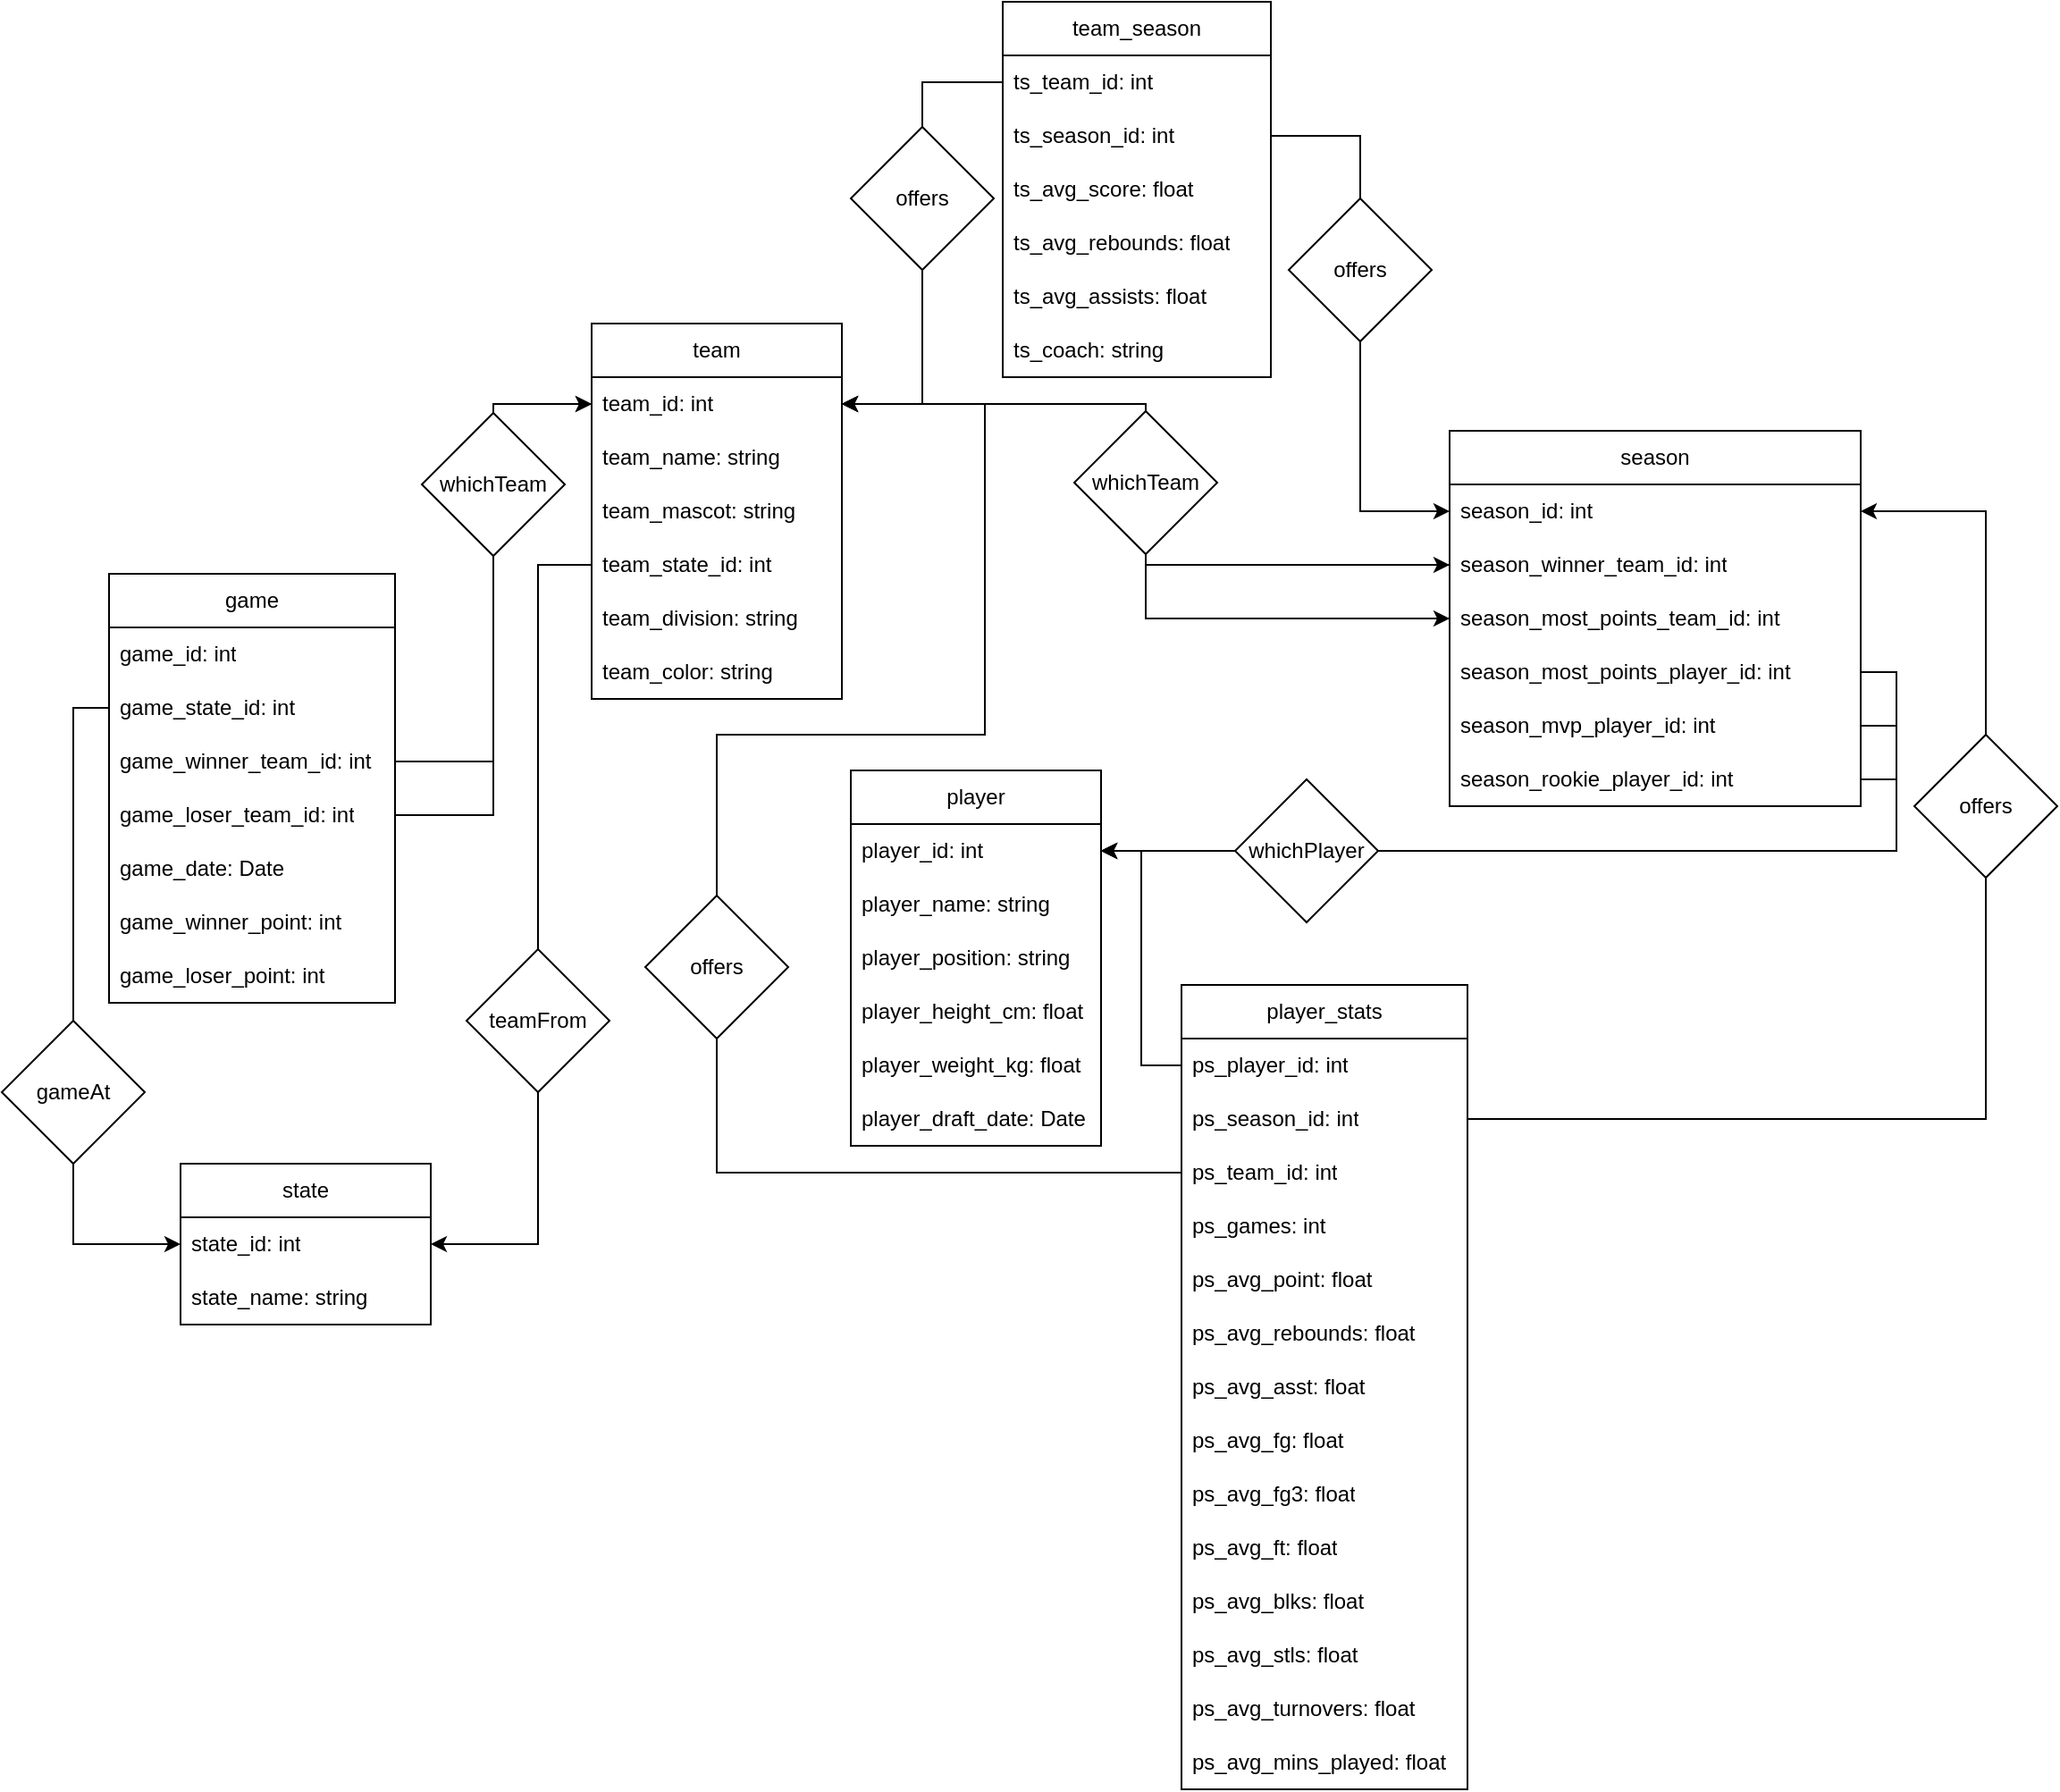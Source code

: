 <mxfile version="22.0.4" type="github">
  <diagram name="Page-1" id="cBU5m3mJjqdk0b1CjTx0">
    <mxGraphModel dx="1639" dy="892" grid="1" gridSize="10" guides="1" tooltips="1" connect="1" arrows="1" fold="1" page="1" pageScale="1" pageWidth="1920" pageHeight="1200" math="0" shadow="0">
      <root>
        <mxCell id="0" />
        <mxCell id="1" parent="0" />
        <mxCell id="q0j0iPxaanT10xR-cLbH-1" value="team" style="swimlane;fontStyle=0;childLayout=stackLayout;horizontal=1;startSize=30;horizontalStack=0;resizeParent=1;resizeParentMax=0;resizeLast=0;collapsible=1;marginBottom=0;whiteSpace=wrap;html=1;" parent="1" vertex="1">
          <mxGeometry x="660" y="190" width="140" height="210" as="geometry" />
        </mxCell>
        <mxCell id="q0j0iPxaanT10xR-cLbH-2" value="team_id: int" style="text;strokeColor=none;fillColor=none;align=left;verticalAlign=middle;spacingLeft=4;spacingRight=4;overflow=hidden;points=[[0,0.5],[1,0.5]];portConstraint=eastwest;rotatable=0;whiteSpace=wrap;html=1;" parent="q0j0iPxaanT10xR-cLbH-1" vertex="1">
          <mxGeometry y="30" width="140" height="30" as="geometry" />
        </mxCell>
        <mxCell id="q0j0iPxaanT10xR-cLbH-3" value="team_name: string" style="text;strokeColor=none;fillColor=none;align=left;verticalAlign=middle;spacingLeft=4;spacingRight=4;overflow=hidden;points=[[0,0.5],[1,0.5]];portConstraint=eastwest;rotatable=0;whiteSpace=wrap;html=1;" parent="q0j0iPxaanT10xR-cLbH-1" vertex="1">
          <mxGeometry y="60" width="140" height="30" as="geometry" />
        </mxCell>
        <mxCell id="q0j0iPxaanT10xR-cLbH-4" value="team_mascot: string" style="text;strokeColor=none;fillColor=none;align=left;verticalAlign=middle;spacingLeft=4;spacingRight=4;overflow=hidden;points=[[0,0.5],[1,0.5]];portConstraint=eastwest;rotatable=0;whiteSpace=wrap;html=1;" parent="q0j0iPxaanT10xR-cLbH-1" vertex="1">
          <mxGeometry y="90" width="140" height="30" as="geometry" />
        </mxCell>
        <mxCell id="q0j0iPxaanT10xR-cLbH-5" value="team_state_id: int" style="text;strokeColor=none;fillColor=none;align=left;verticalAlign=middle;spacingLeft=4;spacingRight=4;overflow=hidden;points=[[0,0.5],[1,0.5]];portConstraint=eastwest;rotatable=0;whiteSpace=wrap;html=1;" parent="q0j0iPxaanT10xR-cLbH-1" vertex="1">
          <mxGeometry y="120" width="140" height="30" as="geometry" />
        </mxCell>
        <mxCell id="ZOxEHfo5i05-CHzDQGWs-5" value="team_division: string" style="text;strokeColor=none;fillColor=none;align=left;verticalAlign=middle;spacingLeft=4;spacingRight=4;overflow=hidden;points=[[0,0.5],[1,0.5]];portConstraint=eastwest;rotatable=0;whiteSpace=wrap;html=1;" parent="q0j0iPxaanT10xR-cLbH-1" vertex="1">
          <mxGeometry y="150" width="140" height="30" as="geometry" />
        </mxCell>
        <mxCell id="ZOxEHfo5i05-CHzDQGWs-6" value="team_color: string" style="text;strokeColor=none;fillColor=none;align=left;verticalAlign=middle;spacingLeft=4;spacingRight=4;overflow=hidden;points=[[0,0.5],[1,0.5]];portConstraint=eastwest;rotatable=0;whiteSpace=wrap;html=1;" parent="q0j0iPxaanT10xR-cLbH-1" vertex="1">
          <mxGeometry y="180" width="140" height="30" as="geometry" />
        </mxCell>
        <mxCell id="q0j0iPxaanT10xR-cLbH-7" value="player" style="swimlane;fontStyle=0;childLayout=stackLayout;horizontal=1;startSize=30;horizontalStack=0;resizeParent=1;resizeParentMax=0;resizeLast=0;collapsible=1;marginBottom=0;whiteSpace=wrap;html=1;movable=1;resizable=1;rotatable=1;deletable=1;editable=1;locked=0;connectable=1;" parent="1" vertex="1">
          <mxGeometry x="805" y="440" width="140" height="210" as="geometry" />
        </mxCell>
        <mxCell id="q0j0iPxaanT10xR-cLbH-8" value="player_id: int" style="text;strokeColor=none;fillColor=none;align=left;verticalAlign=middle;spacingLeft=4;spacingRight=4;overflow=hidden;points=[[0,0.5],[1,0.5]];portConstraint=eastwest;rotatable=0;whiteSpace=wrap;html=1;" parent="q0j0iPxaanT10xR-cLbH-7" vertex="1">
          <mxGeometry y="30" width="140" height="30" as="geometry" />
        </mxCell>
        <mxCell id="q0j0iPxaanT10xR-cLbH-9" value="player_name: string" style="text;strokeColor=none;fillColor=none;align=left;verticalAlign=middle;spacingLeft=4;spacingRight=4;overflow=hidden;points=[[0,0.5],[1,0.5]];portConstraint=eastwest;rotatable=0;whiteSpace=wrap;html=1;" parent="q0j0iPxaanT10xR-cLbH-7" vertex="1">
          <mxGeometry y="60" width="140" height="30" as="geometry" />
        </mxCell>
        <mxCell id="q0j0iPxaanT10xR-cLbH-10" value="player_position: string" style="text;strokeColor=none;fillColor=none;align=left;verticalAlign=middle;spacingLeft=4;spacingRight=4;overflow=hidden;points=[[0,0.5],[1,0.5]];portConstraint=eastwest;rotatable=0;whiteSpace=wrap;html=1;" parent="q0j0iPxaanT10xR-cLbH-7" vertex="1">
          <mxGeometry y="90" width="140" height="30" as="geometry" />
        </mxCell>
        <mxCell id="q0j0iPxaanT10xR-cLbH-11" value="player_height_cm: float" style="text;strokeColor=none;fillColor=none;align=left;verticalAlign=middle;spacingLeft=4;spacingRight=4;overflow=hidden;points=[[0,0.5],[1,0.5]];portConstraint=eastwest;rotatable=0;whiteSpace=wrap;html=1;" parent="q0j0iPxaanT10xR-cLbH-7" vertex="1">
          <mxGeometry y="120" width="140" height="30" as="geometry" />
        </mxCell>
        <mxCell id="q0j0iPxaanT10xR-cLbH-12" value="player_weight_kg: float" style="text;strokeColor=none;fillColor=none;align=left;verticalAlign=middle;spacingLeft=4;spacingRight=4;overflow=hidden;points=[[0,0.5],[1,0.5]];portConstraint=eastwest;rotatable=0;whiteSpace=wrap;html=1;" parent="q0j0iPxaanT10xR-cLbH-7" vertex="1">
          <mxGeometry y="150" width="140" height="30" as="geometry" />
        </mxCell>
        <mxCell id="ZOxEHfo5i05-CHzDQGWs-4" value="player_draft_date: Date" style="text;strokeColor=none;fillColor=none;align=left;verticalAlign=middle;spacingLeft=4;spacingRight=4;overflow=hidden;points=[[0,0.5],[1,0.5]];portConstraint=eastwest;rotatable=0;whiteSpace=wrap;html=1;" parent="q0j0iPxaanT10xR-cLbH-7" vertex="1">
          <mxGeometry y="180" width="140" height="30" as="geometry" />
        </mxCell>
        <mxCell id="Z4QKstFZAo4XUwZadhEa-1" value="game" style="swimlane;fontStyle=0;childLayout=stackLayout;horizontal=1;startSize=30;horizontalStack=0;resizeParent=1;resizeParentMax=0;resizeLast=0;collapsible=1;marginBottom=0;whiteSpace=wrap;html=1;" parent="1" vertex="1">
          <mxGeometry x="390" y="330" width="160" height="240" as="geometry" />
        </mxCell>
        <mxCell id="Z4QKstFZAo4XUwZadhEa-2" value="game_id: int" style="text;strokeColor=none;fillColor=none;align=left;verticalAlign=middle;spacingLeft=4;spacingRight=4;overflow=hidden;points=[[0,0.5],[1,0.5]];portConstraint=eastwest;rotatable=0;whiteSpace=wrap;html=1;" parent="Z4QKstFZAo4XUwZadhEa-1" vertex="1">
          <mxGeometry y="30" width="160" height="30" as="geometry" />
        </mxCell>
        <mxCell id="Z4QKstFZAo4XUwZadhEa-3" value="game_state_id: int" style="text;strokeColor=none;fillColor=none;align=left;verticalAlign=middle;spacingLeft=4;spacingRight=4;overflow=hidden;points=[[0,0.5],[1,0.5]];portConstraint=eastwest;rotatable=0;whiteSpace=wrap;html=1;" parent="Z4QKstFZAo4XUwZadhEa-1" vertex="1">
          <mxGeometry y="60" width="160" height="30" as="geometry" />
        </mxCell>
        <mxCell id="Z4QKstFZAo4XUwZadhEa-4" value="game_winner_team_id: int" style="text;strokeColor=none;fillColor=none;align=left;verticalAlign=middle;spacingLeft=4;spacingRight=4;overflow=hidden;points=[[0,0.5],[1,0.5]];portConstraint=eastwest;rotatable=0;whiteSpace=wrap;html=1;" parent="Z4QKstFZAo4XUwZadhEa-1" vertex="1">
          <mxGeometry y="90" width="160" height="30" as="geometry" />
        </mxCell>
        <mxCell id="Z4QKstFZAo4XUwZadhEa-5" value="game_loser_team_id: int" style="text;strokeColor=none;fillColor=none;align=left;verticalAlign=middle;spacingLeft=4;spacingRight=4;overflow=hidden;points=[[0,0.5],[1,0.5]];portConstraint=eastwest;rotatable=0;whiteSpace=wrap;html=1;" parent="Z4QKstFZAo4XUwZadhEa-1" vertex="1">
          <mxGeometry y="120" width="160" height="30" as="geometry" />
        </mxCell>
        <mxCell id="Z4QKstFZAo4XUwZadhEa-6" value="game_date: Date" style="text;strokeColor=none;fillColor=none;align=left;verticalAlign=middle;spacingLeft=4;spacingRight=4;overflow=hidden;points=[[0,0.5],[1,0.5]];portConstraint=eastwest;rotatable=0;whiteSpace=wrap;html=1;" parent="Z4QKstFZAo4XUwZadhEa-1" vertex="1">
          <mxGeometry y="150" width="160" height="30" as="geometry" />
        </mxCell>
        <mxCell id="Z4QKstFZAo4XUwZadhEa-9" value="game_winner_point: int" style="text;strokeColor=none;fillColor=none;align=left;verticalAlign=middle;spacingLeft=4;spacingRight=4;overflow=hidden;points=[[0,0.5],[1,0.5]];portConstraint=eastwest;rotatable=0;whiteSpace=wrap;html=1;" parent="Z4QKstFZAo4XUwZadhEa-1" vertex="1">
          <mxGeometry y="180" width="160" height="30" as="geometry" />
        </mxCell>
        <mxCell id="Z4QKstFZAo4XUwZadhEa-10" value="game_loser_point: int" style="text;strokeColor=none;fillColor=none;align=left;verticalAlign=middle;spacingLeft=4;spacingRight=4;overflow=hidden;points=[[0,0.5],[1,0.5]];portConstraint=eastwest;rotatable=0;whiteSpace=wrap;html=1;" parent="Z4QKstFZAo4XUwZadhEa-1" vertex="1">
          <mxGeometry y="210" width="160" height="30" as="geometry" />
        </mxCell>
        <mxCell id="Z4QKstFZAo4XUwZadhEa-7" style="edgeStyle=orthogonalEdgeStyle;rounded=0;orthogonalLoop=1;jettySize=auto;html=1;exitX=1;exitY=0.5;exitDx=0;exitDy=0;entryX=0;entryY=0.5;entryDx=0;entryDy=0;" parent="1" source="Z4QKstFZAo4XUwZadhEa-4" target="q0j0iPxaanT10xR-cLbH-2" edge="1">
          <mxGeometry relative="1" as="geometry" />
        </mxCell>
        <mxCell id="Z4QKstFZAo4XUwZadhEa-8" style="edgeStyle=orthogonalEdgeStyle;rounded=0;orthogonalLoop=1;jettySize=auto;html=1;exitX=1;exitY=0.5;exitDx=0;exitDy=0;entryX=0;entryY=0.5;entryDx=0;entryDy=0;" parent="1" source="Z4QKstFZAo4XUwZadhEa-5" target="q0j0iPxaanT10xR-cLbH-2" edge="1">
          <mxGeometry relative="1" as="geometry" />
        </mxCell>
        <mxCell id="Z4QKstFZAo4XUwZadhEa-12" value="player_stats" style="swimlane;fontStyle=0;childLayout=stackLayout;horizontal=1;startSize=30;horizontalStack=0;resizeParent=1;resizeParentMax=0;resizeLast=0;collapsible=1;marginBottom=0;whiteSpace=wrap;html=1;" parent="1" vertex="1">
          <mxGeometry x="990" y="560" width="160" height="450" as="geometry">
            <mxRectangle x="1040" y="560" width="110" height="30" as="alternateBounds" />
          </mxGeometry>
        </mxCell>
        <mxCell id="Z4QKstFZAo4XUwZadhEa-13" value="ps_player_id: int" style="text;strokeColor=none;fillColor=none;align=left;verticalAlign=middle;spacingLeft=4;spacingRight=4;overflow=hidden;points=[[0,0.5],[1,0.5]];portConstraint=eastwest;rotatable=0;whiteSpace=wrap;html=1;" parent="Z4QKstFZAo4XUwZadhEa-12" vertex="1">
          <mxGeometry y="30" width="160" height="30" as="geometry" />
        </mxCell>
        <mxCell id="Z4QKstFZAo4XUwZadhEa-14" value="ps_season_id: int" style="text;strokeColor=none;fillColor=none;align=left;verticalAlign=middle;spacingLeft=4;spacingRight=4;overflow=hidden;points=[[0,0.5],[1,0.5]];portConstraint=eastwest;rotatable=0;whiteSpace=wrap;html=1;" parent="Z4QKstFZAo4XUwZadhEa-12" vertex="1">
          <mxGeometry y="60" width="160" height="30" as="geometry" />
        </mxCell>
        <mxCell id="ZOxEHfo5i05-CHzDQGWs-1" value="ps_team_id: int" style="text;strokeColor=none;fillColor=none;align=left;verticalAlign=middle;spacingLeft=4;spacingRight=4;overflow=hidden;points=[[0,0.5],[1,0.5]];portConstraint=eastwest;rotatable=0;whiteSpace=wrap;html=1;" parent="Z4QKstFZAo4XUwZadhEa-12" vertex="1">
          <mxGeometry y="90" width="160" height="30" as="geometry" />
        </mxCell>
        <mxCell id="Z4QKstFZAo4XUwZadhEa-16" value="ps_games: int" style="text;strokeColor=none;fillColor=none;align=left;verticalAlign=middle;spacingLeft=4;spacingRight=4;overflow=hidden;points=[[0,0.5],[1,0.5]];portConstraint=eastwest;rotatable=0;whiteSpace=wrap;html=1;" parent="Z4QKstFZAo4XUwZadhEa-12" vertex="1">
          <mxGeometry y="120" width="160" height="30" as="geometry" />
        </mxCell>
        <mxCell id="Z4QKstFZAo4XUwZadhEa-15" value="ps_avg_point: float" style="text;strokeColor=none;fillColor=none;align=left;verticalAlign=middle;spacingLeft=4;spacingRight=4;overflow=hidden;points=[[0,0.5],[1,0.5]];portConstraint=eastwest;rotatable=0;whiteSpace=wrap;html=1;" parent="Z4QKstFZAo4XUwZadhEa-12" vertex="1">
          <mxGeometry y="150" width="160" height="30" as="geometry" />
        </mxCell>
        <mxCell id="Z4QKstFZAo4XUwZadhEa-17" value="ps_avg_rebounds: float" style="text;strokeColor=none;fillColor=none;align=left;verticalAlign=middle;spacingLeft=4;spacingRight=4;overflow=hidden;points=[[0,0.5],[1,0.5]];portConstraint=eastwest;rotatable=0;whiteSpace=wrap;html=1;" parent="Z4QKstFZAo4XUwZadhEa-12" vertex="1">
          <mxGeometry y="180" width="160" height="30" as="geometry" />
        </mxCell>
        <mxCell id="Z4QKstFZAo4XUwZadhEa-18" value="ps_avg_asst: float" style="text;strokeColor=none;fillColor=none;align=left;verticalAlign=middle;spacingLeft=4;spacingRight=4;overflow=hidden;points=[[0,0.5],[1,0.5]];portConstraint=eastwest;rotatable=0;whiteSpace=wrap;html=1;" parent="Z4QKstFZAo4XUwZadhEa-12" vertex="1">
          <mxGeometry y="210" width="160" height="30" as="geometry" />
        </mxCell>
        <mxCell id="Z4QKstFZAo4XUwZadhEa-19" value="ps_avg_fg: float" style="text;strokeColor=none;fillColor=none;align=left;verticalAlign=middle;spacingLeft=4;spacingRight=4;overflow=hidden;points=[[0,0.5],[1,0.5]];portConstraint=eastwest;rotatable=0;whiteSpace=wrap;html=1;" parent="Z4QKstFZAo4XUwZadhEa-12" vertex="1">
          <mxGeometry y="240" width="160" height="30" as="geometry" />
        </mxCell>
        <mxCell id="Z4QKstFZAo4XUwZadhEa-20" value="ps_avg_fg3: float" style="text;strokeColor=none;fillColor=none;align=left;verticalAlign=middle;spacingLeft=4;spacingRight=4;overflow=hidden;points=[[0,0.5],[1,0.5]];portConstraint=eastwest;rotatable=0;whiteSpace=wrap;html=1;" parent="Z4QKstFZAo4XUwZadhEa-12" vertex="1">
          <mxGeometry y="270" width="160" height="30" as="geometry" />
        </mxCell>
        <mxCell id="Z4QKstFZAo4XUwZadhEa-21" value="ps_avg_ft: float" style="text;strokeColor=none;fillColor=none;align=left;verticalAlign=middle;spacingLeft=4;spacingRight=4;overflow=hidden;points=[[0,0.5],[1,0.5]];portConstraint=eastwest;rotatable=0;whiteSpace=wrap;html=1;strokeWidth=0;" parent="Z4QKstFZAo4XUwZadhEa-12" vertex="1">
          <mxGeometry y="300" width="160" height="30" as="geometry" />
        </mxCell>
        <mxCell id="ORoz8JwZKqjCXFsDtzR6-8" value="ps_avg_blks: float" style="text;strokeColor=none;fillColor=none;align=left;verticalAlign=middle;spacingLeft=4;spacingRight=4;overflow=hidden;points=[[0,0.5],[1,0.5]];portConstraint=eastwest;rotatable=0;whiteSpace=wrap;html=1;strokeWidth=0;" parent="Z4QKstFZAo4XUwZadhEa-12" vertex="1">
          <mxGeometry y="330" width="160" height="30" as="geometry" />
        </mxCell>
        <mxCell id="ORoz8JwZKqjCXFsDtzR6-9" value="ps_avg_stls: float" style="text;strokeColor=none;fillColor=none;align=left;verticalAlign=middle;spacingLeft=4;spacingRight=4;overflow=hidden;points=[[0,0.5],[1,0.5]];portConstraint=eastwest;rotatable=0;whiteSpace=wrap;html=1;strokeWidth=0;" parent="Z4QKstFZAo4XUwZadhEa-12" vertex="1">
          <mxGeometry y="360" width="160" height="30" as="geometry" />
        </mxCell>
        <mxCell id="ORoz8JwZKqjCXFsDtzR6-10" value="ps_avg_turnovers: float" style="text;strokeColor=none;fillColor=none;align=left;verticalAlign=middle;spacingLeft=4;spacingRight=4;overflow=hidden;points=[[0,0.5],[1,0.5]];portConstraint=eastwest;rotatable=0;whiteSpace=wrap;html=1;strokeWidth=0;" parent="Z4QKstFZAo4XUwZadhEa-12" vertex="1">
          <mxGeometry y="390" width="160" height="30" as="geometry" />
        </mxCell>
        <mxCell id="0qaCws4MvCv-DWSVk7pN-1" value="ps_avg_mins_played: float" style="text;strokeColor=none;fillColor=none;align=left;verticalAlign=middle;spacingLeft=4;spacingRight=4;overflow=hidden;points=[[0,0.5],[1,0.5]];portConstraint=eastwest;rotatable=0;whiteSpace=wrap;html=1;strokeWidth=0;" vertex="1" parent="Z4QKstFZAo4XUwZadhEa-12">
          <mxGeometry y="420" width="160" height="30" as="geometry" />
        </mxCell>
        <mxCell id="Z4QKstFZAo4XUwZadhEa-24" value="season" style="swimlane;fontStyle=0;childLayout=stackLayout;horizontal=1;startSize=30;horizontalStack=0;resizeParent=1;resizeParentMax=0;resizeLast=0;collapsible=1;marginBottom=0;whiteSpace=wrap;html=1;" parent="1" vertex="1">
          <mxGeometry x="1140" y="250" width="230" height="210" as="geometry" />
        </mxCell>
        <mxCell id="Z4QKstFZAo4XUwZadhEa-25" value="season_id: int" style="text;strokeColor=none;fillColor=none;align=left;verticalAlign=middle;spacingLeft=4;spacingRight=4;overflow=hidden;points=[[0,0.5],[1,0.5]];portConstraint=eastwest;rotatable=0;whiteSpace=wrap;html=1;" parent="Z4QKstFZAo4XUwZadhEa-24" vertex="1">
          <mxGeometry y="30" width="230" height="30" as="geometry" />
        </mxCell>
        <mxCell id="Z4QKstFZAo4XUwZadhEa-26" value="season_winner_team_id: int" style="text;strokeColor=none;fillColor=none;align=left;verticalAlign=middle;spacingLeft=4;spacingRight=4;overflow=hidden;points=[[0,0.5],[1,0.5]];portConstraint=eastwest;rotatable=0;whiteSpace=wrap;html=1;" parent="Z4QKstFZAo4XUwZadhEa-24" vertex="1">
          <mxGeometry y="60" width="230" height="30" as="geometry" />
        </mxCell>
        <mxCell id="Z4QKstFZAo4XUwZadhEa-35" value="season_most_points_team_id: int" style="text;strokeColor=none;fillColor=none;align=left;verticalAlign=middle;spacingLeft=4;spacingRight=4;overflow=hidden;points=[[0,0.5],[1,0.5]];portConstraint=eastwest;rotatable=0;whiteSpace=wrap;html=1;" parent="Z4QKstFZAo4XUwZadhEa-24" vertex="1">
          <mxGeometry y="90" width="230" height="30" as="geometry" />
        </mxCell>
        <mxCell id="Z4QKstFZAo4XUwZadhEa-33" value="season_most_points_player_id: int" style="text;strokeColor=none;fillColor=none;align=left;verticalAlign=middle;spacingLeft=4;spacingRight=4;overflow=hidden;points=[[0,0.5],[1,0.5]];portConstraint=eastwest;rotatable=0;whiteSpace=wrap;html=1;" parent="Z4QKstFZAo4XUwZadhEa-24" vertex="1">
          <mxGeometry y="120" width="230" height="30" as="geometry" />
        </mxCell>
        <mxCell id="ZOxEHfo5i05-CHzDQGWs-7" value="season_mvp_player_id: int" style="text;strokeColor=none;fillColor=none;align=left;verticalAlign=middle;spacingLeft=4;spacingRight=4;overflow=hidden;points=[[0,0.5],[1,0.5]];portConstraint=eastwest;rotatable=0;whiteSpace=wrap;html=1;" parent="Z4QKstFZAo4XUwZadhEa-24" vertex="1">
          <mxGeometry y="150" width="230" height="30" as="geometry" />
        </mxCell>
        <mxCell id="ZOxEHfo5i05-CHzDQGWs-8" value="season_rookie_player_id: int" style="text;strokeColor=none;fillColor=none;align=left;verticalAlign=middle;spacingLeft=4;spacingRight=4;overflow=hidden;points=[[0,0.5],[1,0.5]];portConstraint=eastwest;rotatable=0;whiteSpace=wrap;html=1;" parent="Z4QKstFZAo4XUwZadhEa-24" vertex="1">
          <mxGeometry y="180" width="230" height="30" as="geometry" />
        </mxCell>
        <mxCell id="Z4QKstFZAo4XUwZadhEa-39" style="edgeStyle=orthogonalEdgeStyle;rounded=0;orthogonalLoop=1;jettySize=auto;html=1;exitX=0;exitY=0.5;exitDx=0;exitDy=0;entryX=1;entryY=0.5;entryDx=0;entryDy=0;" parent="1" source="Z4QKstFZAo4XUwZadhEa-26" target="q0j0iPxaanT10xR-cLbH-2" edge="1">
          <mxGeometry relative="1" as="geometry" />
        </mxCell>
        <mxCell id="Z4QKstFZAo4XUwZadhEa-40" value="state" style="swimlane;fontStyle=0;childLayout=stackLayout;horizontal=1;startSize=30;horizontalStack=0;resizeParent=1;resizeParentMax=0;resizeLast=0;collapsible=1;marginBottom=0;whiteSpace=wrap;html=1;movable=1;resizable=1;rotatable=1;deletable=1;editable=1;locked=0;connectable=1;" parent="1" vertex="1">
          <mxGeometry x="430" y="660" width="140" height="90" as="geometry" />
        </mxCell>
        <mxCell id="Z4QKstFZAo4XUwZadhEa-41" value="state_id: int" style="text;strokeColor=none;fillColor=none;align=left;verticalAlign=middle;spacingLeft=4;spacingRight=4;overflow=hidden;points=[[0,0.5],[1,0.5]];portConstraint=eastwest;rotatable=0;whiteSpace=wrap;html=1;" parent="Z4QKstFZAo4XUwZadhEa-40" vertex="1">
          <mxGeometry y="30" width="140" height="30" as="geometry" />
        </mxCell>
        <mxCell id="Z4QKstFZAo4XUwZadhEa-42" value="state_name: string" style="text;strokeColor=none;fillColor=none;align=left;verticalAlign=middle;spacingLeft=4;spacingRight=4;overflow=hidden;points=[[0,0.5],[1,0.5]];portConstraint=eastwest;rotatable=0;whiteSpace=wrap;html=1;" parent="Z4QKstFZAo4XUwZadhEa-40" vertex="1">
          <mxGeometry y="60" width="140" height="30" as="geometry" />
        </mxCell>
        <mxCell id="Z4QKstFZAo4XUwZadhEa-48" style="edgeStyle=orthogonalEdgeStyle;rounded=0;orthogonalLoop=1;jettySize=auto;html=1;exitX=0;exitY=0.5;exitDx=0;exitDy=0;entryX=1;entryY=0.5;entryDx=0;entryDy=0;" parent="1" source="q0j0iPxaanT10xR-cLbH-5" target="Z4QKstFZAo4XUwZadhEa-41" edge="1">
          <mxGeometry relative="1" as="geometry">
            <Array as="points">
              <mxPoint x="630" y="325" />
              <mxPoint x="630" y="705" />
            </Array>
          </mxGeometry>
        </mxCell>
        <mxCell id="Z4QKstFZAo4XUwZadhEa-54" style="edgeStyle=orthogonalEdgeStyle;rounded=0;orthogonalLoop=1;jettySize=auto;html=1;exitX=0;exitY=0.5;exitDx=0;exitDy=0;entryX=1;entryY=0.5;entryDx=0;entryDy=0;" parent="1" source="Z4QKstFZAo4XUwZadhEa-35" target="q0j0iPxaanT10xR-cLbH-2" edge="1">
          <mxGeometry relative="1" as="geometry" />
        </mxCell>
        <mxCell id="Z4QKstFZAo4XUwZadhEa-56" style="edgeStyle=orthogonalEdgeStyle;rounded=0;orthogonalLoop=1;jettySize=auto;html=1;exitX=1;exitY=0.5;exitDx=0;exitDy=0;entryX=0;entryY=0.5;entryDx=0;entryDy=0;" parent="1" source="q0j0iPxaanT10xR-cLbH-2" target="Z4QKstFZAo4XUwZadhEa-26" edge="1">
          <mxGeometry relative="1" as="geometry" />
        </mxCell>
        <mxCell id="Z4QKstFZAo4XUwZadhEa-57" style="edgeStyle=orthogonalEdgeStyle;rounded=0;orthogonalLoop=1;jettySize=auto;html=1;exitX=1;exitY=0.5;exitDx=0;exitDy=0;entryX=0;entryY=0.5;entryDx=0;entryDy=0;" parent="1" source="q0j0iPxaanT10xR-cLbH-2" target="Z4QKstFZAo4XUwZadhEa-35" edge="1">
          <mxGeometry relative="1" as="geometry" />
        </mxCell>
        <mxCell id="ZOxEHfo5i05-CHzDQGWs-2" style="edgeStyle=orthogonalEdgeStyle;rounded=0;orthogonalLoop=1;jettySize=auto;html=1;exitX=0;exitY=0.5;exitDx=0;exitDy=0;entryX=1;entryY=0.5;entryDx=0;entryDy=0;" parent="1" source="5j9wFwB5ktdppXQBoZ07-4" target="q0j0iPxaanT10xR-cLbH-2" edge="1">
          <mxGeometry relative="1" as="geometry">
            <Array as="points">
              <mxPoint x="730" y="420" />
              <mxPoint x="880" y="420" />
              <mxPoint x="880" y="235" />
            </Array>
          </mxGeometry>
        </mxCell>
        <mxCell id="ZOxEHfo5i05-CHzDQGWs-3" style="edgeStyle=orthogonalEdgeStyle;rounded=0;orthogonalLoop=1;jettySize=auto;html=1;exitX=0;exitY=0.5;exitDx=0;exitDy=0;entryX=1;entryY=0.5;entryDx=0;entryDy=0;" parent="1" source="Z4QKstFZAo4XUwZadhEa-13" target="q0j0iPxaanT10xR-cLbH-8" edge="1">
          <mxGeometry relative="1" as="geometry" />
        </mxCell>
        <mxCell id="ZOxEHfo5i05-CHzDQGWs-9" style="edgeStyle=orthogonalEdgeStyle;rounded=0;orthogonalLoop=1;jettySize=auto;html=1;exitX=1;exitY=0.5;exitDx=0;exitDy=0;entryX=1;entryY=0.5;entryDx=0;entryDy=0;" parent="1" source="ZOxEHfo5i05-CHzDQGWs-8" target="q0j0iPxaanT10xR-cLbH-8" edge="1">
          <mxGeometry relative="1" as="geometry" />
        </mxCell>
        <mxCell id="ZOxEHfo5i05-CHzDQGWs-10" style="edgeStyle=orthogonalEdgeStyle;rounded=0;orthogonalLoop=1;jettySize=auto;html=1;exitX=1;exitY=0.5;exitDx=0;exitDy=0;entryX=1;entryY=0.5;entryDx=0;entryDy=0;" parent="1" source="ZOxEHfo5i05-CHzDQGWs-7" target="q0j0iPxaanT10xR-cLbH-8" edge="1">
          <mxGeometry relative="1" as="geometry" />
        </mxCell>
        <mxCell id="ZOxEHfo5i05-CHzDQGWs-11" style="edgeStyle=orthogonalEdgeStyle;rounded=0;orthogonalLoop=1;jettySize=auto;html=1;exitX=1;exitY=0.5;exitDx=0;exitDy=0;entryX=1;entryY=0.5;entryDx=0;entryDy=0;" parent="1" source="Z4QKstFZAo4XUwZadhEa-33" target="q0j0iPxaanT10xR-cLbH-8" edge="1">
          <mxGeometry relative="1" as="geometry" />
        </mxCell>
        <mxCell id="ZOxEHfo5i05-CHzDQGWs-12" value="team_season" style="swimlane;fontStyle=0;childLayout=stackLayout;horizontal=1;startSize=30;horizontalStack=0;resizeParent=1;resizeParentMax=0;resizeLast=0;collapsible=1;marginBottom=0;whiteSpace=wrap;html=1;" parent="1" vertex="1">
          <mxGeometry x="890" y="10" width="150" height="210" as="geometry" />
        </mxCell>
        <mxCell id="ZOxEHfo5i05-CHzDQGWs-13" value="ts_team_id: int" style="text;strokeColor=none;fillColor=none;align=left;verticalAlign=middle;spacingLeft=4;spacingRight=4;overflow=hidden;points=[[0,0.5],[1,0.5]];portConstraint=eastwest;rotatable=0;whiteSpace=wrap;html=1;" parent="ZOxEHfo5i05-CHzDQGWs-12" vertex="1">
          <mxGeometry y="30" width="150" height="30" as="geometry" />
        </mxCell>
        <mxCell id="ZOxEHfo5i05-CHzDQGWs-14" value="ts_season_id: int" style="text;strokeColor=none;fillColor=none;align=left;verticalAlign=middle;spacingLeft=4;spacingRight=4;overflow=hidden;points=[[0,0.5],[1,0.5]];portConstraint=eastwest;rotatable=0;whiteSpace=wrap;html=1;" parent="ZOxEHfo5i05-CHzDQGWs-12" vertex="1">
          <mxGeometry y="60" width="150" height="30" as="geometry" />
        </mxCell>
        <mxCell id="ZOxEHfo5i05-CHzDQGWs-15" value="ts_avg_score: float" style="text;strokeColor=none;fillColor=none;align=left;verticalAlign=middle;spacingLeft=4;spacingRight=4;overflow=hidden;points=[[0,0.5],[1,0.5]];portConstraint=eastwest;rotatable=0;whiteSpace=wrap;html=1;" parent="ZOxEHfo5i05-CHzDQGWs-12" vertex="1">
          <mxGeometry y="90" width="150" height="30" as="geometry" />
        </mxCell>
        <mxCell id="ZOxEHfo5i05-CHzDQGWs-16" value="ts_avg_rebounds: float" style="text;strokeColor=none;fillColor=none;align=left;verticalAlign=middle;spacingLeft=4;spacingRight=4;overflow=hidden;points=[[0,0.5],[1,0.5]];portConstraint=eastwest;rotatable=0;whiteSpace=wrap;html=1;" parent="ZOxEHfo5i05-CHzDQGWs-12" vertex="1">
          <mxGeometry y="120" width="150" height="30" as="geometry" />
        </mxCell>
        <mxCell id="ZOxEHfo5i05-CHzDQGWs-17" value="ts_avg_assists: float" style="text;strokeColor=none;fillColor=none;align=left;verticalAlign=middle;spacingLeft=4;spacingRight=4;overflow=hidden;points=[[0,0.5],[1,0.5]];portConstraint=eastwest;rotatable=0;whiteSpace=wrap;html=1;" parent="ZOxEHfo5i05-CHzDQGWs-12" vertex="1">
          <mxGeometry y="150" width="150" height="30" as="geometry" />
        </mxCell>
        <mxCell id="ZOxEHfo5i05-CHzDQGWs-18" value="ts_coach: string" style="text;strokeColor=none;fillColor=none;align=left;verticalAlign=middle;spacingLeft=4;spacingRight=4;overflow=hidden;points=[[0,0.5],[1,0.5]];portConstraint=eastwest;rotatable=0;whiteSpace=wrap;html=1;" parent="ZOxEHfo5i05-CHzDQGWs-12" vertex="1">
          <mxGeometry y="180" width="150" height="30" as="geometry" />
        </mxCell>
        <mxCell id="ZOxEHfo5i05-CHzDQGWs-19" style="edgeStyle=orthogonalEdgeStyle;rounded=0;orthogonalLoop=1;jettySize=auto;html=1;exitX=0;exitY=0.5;exitDx=0;exitDy=0;entryX=1;entryY=0.5;entryDx=0;entryDy=0;" parent="1" source="ZOxEHfo5i05-CHzDQGWs-13" target="q0j0iPxaanT10xR-cLbH-2" edge="1">
          <mxGeometry relative="1" as="geometry" />
        </mxCell>
        <mxCell id="ZOxEHfo5i05-CHzDQGWs-20" style="edgeStyle=orthogonalEdgeStyle;rounded=0;orthogonalLoop=1;jettySize=auto;html=1;exitX=1;exitY=0.5;exitDx=0;exitDy=0;entryX=0;entryY=0.5;entryDx=0;entryDy=0;" parent="1" source="ZOxEHfo5i05-CHzDQGWs-14" target="Z4QKstFZAo4XUwZadhEa-25" edge="1">
          <mxGeometry relative="1" as="geometry" />
        </mxCell>
        <mxCell id="5j9wFwB5ktdppXQBoZ07-1" style="edgeStyle=orthogonalEdgeStyle;rounded=0;orthogonalLoop=1;jettySize=auto;html=1;exitX=0;exitY=0.5;exitDx=0;exitDy=0;entryX=0;entryY=0.5;entryDx=0;entryDy=0;" parent="1" source="Z4QKstFZAo4XUwZadhEa-3" target="Z4QKstFZAo4XUwZadhEa-41" edge="1">
          <mxGeometry relative="1" as="geometry" />
        </mxCell>
        <mxCell id="5j9wFwB5ktdppXQBoZ07-2" value="gameAt" style="rhombus;whiteSpace=wrap;html=1;" parent="1" vertex="1">
          <mxGeometry x="330" y="580" width="80" height="80" as="geometry" />
        </mxCell>
        <mxCell id="5j9wFwB5ktdppXQBoZ07-3" value="teamFrom" style="rhombus;whiteSpace=wrap;html=1;" parent="1" vertex="1">
          <mxGeometry x="590" y="540" width="80" height="80" as="geometry" />
        </mxCell>
        <mxCell id="5j9wFwB5ktdppXQBoZ07-5" value="" style="edgeStyle=orthogonalEdgeStyle;rounded=0;orthogonalLoop=1;jettySize=auto;html=1;exitX=0;exitY=0.5;exitDx=0;exitDy=0;entryX=1;entryY=0.5;entryDx=0;entryDy=0;" parent="1" source="ZOxEHfo5i05-CHzDQGWs-1" target="5j9wFwB5ktdppXQBoZ07-4" edge="1">
          <mxGeometry relative="1" as="geometry">
            <Array as="points">
              <mxPoint x="730" y="665" />
            </Array>
            <mxPoint x="1040" y="665" as="sourcePoint" />
            <mxPoint x="830" y="235" as="targetPoint" />
          </mxGeometry>
        </mxCell>
        <mxCell id="5j9wFwB5ktdppXQBoZ07-4" value="offers" style="rhombus;whiteSpace=wrap;html=1;" parent="1" vertex="1">
          <mxGeometry x="690" y="510" width="80" height="80" as="geometry" />
        </mxCell>
        <mxCell id="5j9wFwB5ktdppXQBoZ07-14" style="edgeStyle=orthogonalEdgeStyle;rounded=0;orthogonalLoop=1;jettySize=auto;html=1;exitX=1;exitY=0.5;exitDx=0;exitDy=0;entryX=1;entryY=0.5;entryDx=0;entryDy=0;" parent="1" source="Z4QKstFZAo4XUwZadhEa-14" target="Z4QKstFZAo4XUwZadhEa-25" edge="1">
          <mxGeometry relative="1" as="geometry">
            <Array as="points">
              <mxPoint x="1440" y="635" />
              <mxPoint x="1440" y="295" />
            </Array>
          </mxGeometry>
        </mxCell>
        <mxCell id="5j9wFwB5ktdppXQBoZ07-6" value="offers" style="rhombus;whiteSpace=wrap;html=1;" parent="1" vertex="1">
          <mxGeometry x="1400" y="420" width="80" height="80" as="geometry" />
        </mxCell>
        <mxCell id="5j9wFwB5ktdppXQBoZ07-15" value="whichPlayer" style="rhombus;whiteSpace=wrap;html=1;" parent="1" vertex="1">
          <mxGeometry x="1020" y="445" width="80" height="80" as="geometry" />
        </mxCell>
        <mxCell id="5j9wFwB5ktdppXQBoZ07-17" value="offers" style="rhombus;whiteSpace=wrap;html=1;" parent="1" vertex="1">
          <mxGeometry x="1050" y="120" width="80" height="80" as="geometry" />
        </mxCell>
        <mxCell id="5j9wFwB5ktdppXQBoZ07-19" value="whichTeam" style="rhombus;whiteSpace=wrap;html=1;" parent="1" vertex="1">
          <mxGeometry x="930" y="239" width="80" height="80" as="geometry" />
        </mxCell>
        <mxCell id="5j9wFwB5ktdppXQBoZ07-20" value="whichTeam" style="rhombus;whiteSpace=wrap;html=1;" parent="1" vertex="1">
          <mxGeometry x="565" y="240" width="80" height="80" as="geometry" />
        </mxCell>
        <mxCell id="5j9wFwB5ktdppXQBoZ07-22" value="offers" style="rhombus;whiteSpace=wrap;html=1;" parent="1" vertex="1">
          <mxGeometry x="805" y="80" width="80" height="80" as="geometry" />
        </mxCell>
      </root>
    </mxGraphModel>
  </diagram>
</mxfile>
